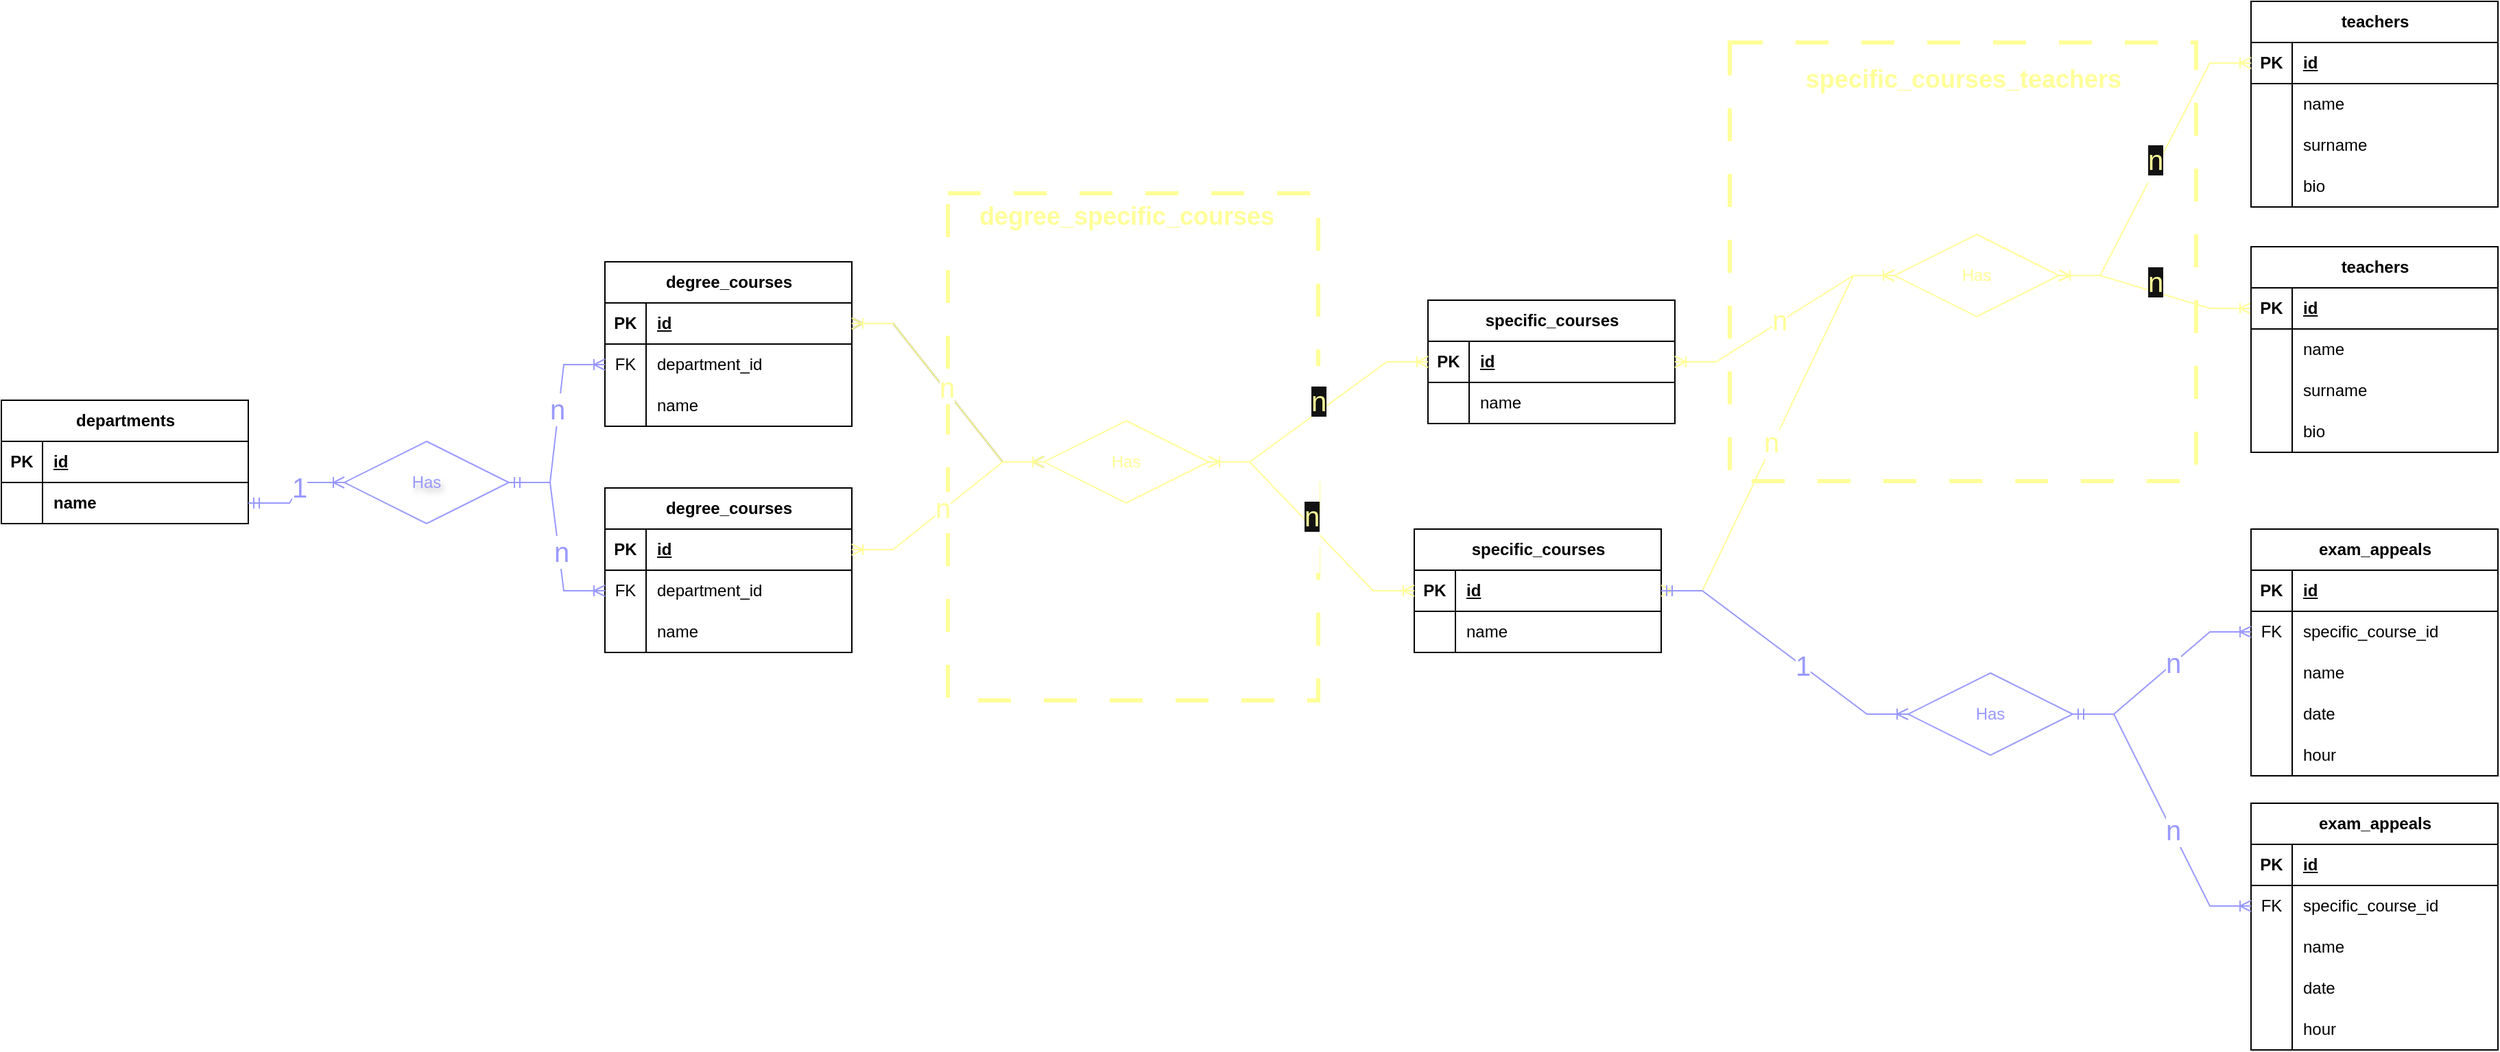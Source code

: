 <mxfile version="27.0.9">
  <diagram name="Pagina-1" id="06k3Z27PeAj8y19fnz2d">
    <mxGraphModel dx="2156" dy="1875" grid="1" gridSize="10" guides="1" tooltips="1" connect="1" arrows="1" fold="1" page="0" pageScale="1" pageWidth="1169" pageHeight="827" math="0" shadow="0">
      <root>
        <mxCell id="0" />
        <mxCell id="1" parent="0" />
        <mxCell id="ir2GBz2Fv59OyJPGBXvR-329" value="" style="rounded=0;whiteSpace=wrap;html=1;fillColor=none;strokeWidth=3;dashed=1;dashPattern=8 8;fontColor=#FFFF99;strokeColor=#FFFF99;" vertex="1" parent="1">
          <mxGeometry x="1270" y="-100" width="340" height="320" as="geometry" />
        </mxCell>
        <mxCell id="ir2GBz2Fv59OyJPGBXvR-309" value="" style="rounded=0;whiteSpace=wrap;html=1;fillColor=none;strokeWidth=3;dashed=1;dashPattern=8 8;fontColor=#FFFF99;strokeColor=#FFFF99;" vertex="1" parent="1">
          <mxGeometry x="700" y="10" width="270" height="370" as="geometry" />
        </mxCell>
        <mxCell id="ir2GBz2Fv59OyJPGBXvR-310" value="&lt;font style=&quot;font-size: 18px;&quot;&gt;specific_courses_teachers&lt;/font&gt;" style="text;strokeColor=none;fillColor=none;html=1;fontSize=24;fontStyle=1;verticalAlign=middle;align=center;fontColor=#FFFF99;" vertex="1" parent="1">
          <mxGeometry x="1322.5" y="-90" width="235" height="30" as="geometry" />
        </mxCell>
        <mxCell id="ir2GBz2Fv59OyJPGBXvR-1" value="departments" style="shape=table;startSize=30;container=1;collapsible=1;childLayout=tableLayout;fixedRows=1;rowLines=0;fontStyle=1;align=center;resizeLast=1;html=1;" vertex="1" parent="1">
          <mxGeometry x="10" y="161" width="180" height="90" as="geometry" />
        </mxCell>
        <mxCell id="ir2GBz2Fv59OyJPGBXvR-378" value="" style="shape=tableRow;horizontal=0;startSize=0;swimlaneHead=0;swimlaneBody=0;fillColor=none;collapsible=0;dropTarget=0;points=[[0,0.5],[1,0.5]];portConstraint=eastwest;top=0;left=0;right=0;bottom=1;" vertex="1" parent="ir2GBz2Fv59OyJPGBXvR-1">
          <mxGeometry y="30" width="180" height="30" as="geometry" />
        </mxCell>
        <mxCell id="ir2GBz2Fv59OyJPGBXvR-379" value="PK" style="shape=partialRectangle;connectable=0;fillColor=none;top=0;left=0;bottom=0;right=0;fontStyle=1;overflow=hidden;whiteSpace=wrap;html=1;" vertex="1" parent="ir2GBz2Fv59OyJPGBXvR-378">
          <mxGeometry width="30" height="30" as="geometry">
            <mxRectangle width="30" height="30" as="alternateBounds" />
          </mxGeometry>
        </mxCell>
        <mxCell id="ir2GBz2Fv59OyJPGBXvR-380" value="id" style="shape=partialRectangle;connectable=0;fillColor=none;top=0;left=0;bottom=0;right=0;align=left;spacingLeft=6;fontStyle=5;overflow=hidden;whiteSpace=wrap;html=1;" vertex="1" parent="ir2GBz2Fv59OyJPGBXvR-378">
          <mxGeometry x="30" width="150" height="30" as="geometry">
            <mxRectangle width="150" height="30" as="alternateBounds" />
          </mxGeometry>
        </mxCell>
        <mxCell id="ir2GBz2Fv59OyJPGBXvR-2" value="" style="shape=tableRow;horizontal=0;startSize=0;swimlaneHead=0;swimlaneBody=0;fillColor=none;collapsible=0;dropTarget=0;points=[[0,0.5],[1,0.5]];portConstraint=eastwest;top=0;left=0;right=0;bottom=1;" vertex="1" parent="ir2GBz2Fv59OyJPGBXvR-1">
          <mxGeometry y="60" width="180" height="30" as="geometry" />
        </mxCell>
        <mxCell id="ir2GBz2Fv59OyJPGBXvR-3" value="" style="shape=partialRectangle;connectable=0;fillColor=none;top=0;left=0;bottom=0;right=0;fontStyle=1;overflow=hidden;whiteSpace=wrap;html=1;" vertex="1" parent="ir2GBz2Fv59OyJPGBXvR-2">
          <mxGeometry width="30" height="30" as="geometry">
            <mxRectangle width="30" height="30" as="alternateBounds" />
          </mxGeometry>
        </mxCell>
        <mxCell id="ir2GBz2Fv59OyJPGBXvR-4" value="name" style="shape=partialRectangle;connectable=0;fillColor=none;top=0;left=0;bottom=0;right=0;align=left;spacingLeft=6;fontStyle=1;overflow=hidden;whiteSpace=wrap;html=1;" vertex="1" parent="ir2GBz2Fv59OyJPGBXvR-2">
          <mxGeometry x="30" width="150" height="30" as="geometry">
            <mxRectangle width="150" height="30" as="alternateBounds" />
          </mxGeometry>
        </mxCell>
        <mxCell id="ir2GBz2Fv59OyJPGBXvR-14" value="degree_courses" style="shape=table;startSize=30;container=1;collapsible=1;childLayout=tableLayout;fixedRows=1;rowLines=0;fontStyle=1;align=center;resizeLast=1;html=1;" vertex="1" parent="1">
          <mxGeometry x="450" y="225" width="180" height="120" as="geometry" />
        </mxCell>
        <mxCell id="ir2GBz2Fv59OyJPGBXvR-15" value="" style="shape=tableRow;horizontal=0;startSize=0;swimlaneHead=0;swimlaneBody=0;fillColor=none;collapsible=0;dropTarget=0;points=[[0,0.5],[1,0.5]];portConstraint=eastwest;top=0;left=0;right=0;bottom=1;" vertex="1" parent="ir2GBz2Fv59OyJPGBXvR-14">
          <mxGeometry y="30" width="180" height="30" as="geometry" />
        </mxCell>
        <mxCell id="ir2GBz2Fv59OyJPGBXvR-16" value="PK" style="shape=partialRectangle;connectable=0;fillColor=none;top=0;left=0;bottom=0;right=0;fontStyle=1;overflow=hidden;whiteSpace=wrap;html=1;" vertex="1" parent="ir2GBz2Fv59OyJPGBXvR-15">
          <mxGeometry width="30" height="30" as="geometry">
            <mxRectangle width="30" height="30" as="alternateBounds" />
          </mxGeometry>
        </mxCell>
        <mxCell id="ir2GBz2Fv59OyJPGBXvR-17" value="id" style="shape=partialRectangle;connectable=0;fillColor=none;top=0;left=0;bottom=0;right=0;align=left;spacingLeft=6;fontStyle=5;overflow=hidden;whiteSpace=wrap;html=1;" vertex="1" parent="ir2GBz2Fv59OyJPGBXvR-15">
          <mxGeometry x="30" width="150" height="30" as="geometry">
            <mxRectangle width="150" height="30" as="alternateBounds" />
          </mxGeometry>
        </mxCell>
        <mxCell id="ir2GBz2Fv59OyJPGBXvR-18" value="" style="shape=tableRow;horizontal=0;startSize=0;swimlaneHead=0;swimlaneBody=0;fillColor=none;collapsible=0;dropTarget=0;points=[[0,0.5],[1,0.5]];portConstraint=eastwest;top=0;left=0;right=0;bottom=0;" vertex="1" parent="ir2GBz2Fv59OyJPGBXvR-14">
          <mxGeometry y="60" width="180" height="30" as="geometry" />
        </mxCell>
        <mxCell id="ir2GBz2Fv59OyJPGBXvR-19" value="FK" style="shape=partialRectangle;connectable=0;fillColor=none;top=0;left=0;bottom=0;right=0;editable=1;overflow=hidden;whiteSpace=wrap;html=1;" vertex="1" parent="ir2GBz2Fv59OyJPGBXvR-18">
          <mxGeometry width="30" height="30" as="geometry">
            <mxRectangle width="30" height="30" as="alternateBounds" />
          </mxGeometry>
        </mxCell>
        <mxCell id="ir2GBz2Fv59OyJPGBXvR-20" value="department_id" style="shape=partialRectangle;connectable=0;fillColor=none;top=0;left=0;bottom=0;right=0;align=left;spacingLeft=6;overflow=hidden;whiteSpace=wrap;html=1;" vertex="1" parent="ir2GBz2Fv59OyJPGBXvR-18">
          <mxGeometry x="30" width="150" height="30" as="geometry">
            <mxRectangle width="150" height="30" as="alternateBounds" />
          </mxGeometry>
        </mxCell>
        <mxCell id="ir2GBz2Fv59OyJPGBXvR-21" value="" style="shape=tableRow;horizontal=0;startSize=0;swimlaneHead=0;swimlaneBody=0;fillColor=none;collapsible=0;dropTarget=0;points=[[0,0.5],[1,0.5]];portConstraint=eastwest;top=0;left=0;right=0;bottom=0;" vertex="1" parent="ir2GBz2Fv59OyJPGBXvR-14">
          <mxGeometry y="90" width="180" height="30" as="geometry" />
        </mxCell>
        <mxCell id="ir2GBz2Fv59OyJPGBXvR-22" value="" style="shape=partialRectangle;connectable=0;fillColor=none;top=0;left=0;bottom=0;right=0;editable=1;overflow=hidden;whiteSpace=wrap;html=1;" vertex="1" parent="ir2GBz2Fv59OyJPGBXvR-21">
          <mxGeometry width="30" height="30" as="geometry">
            <mxRectangle width="30" height="30" as="alternateBounds" />
          </mxGeometry>
        </mxCell>
        <mxCell id="ir2GBz2Fv59OyJPGBXvR-23" value="name" style="shape=partialRectangle;connectable=0;fillColor=none;top=0;left=0;bottom=0;right=0;align=left;spacingLeft=6;overflow=hidden;whiteSpace=wrap;html=1;" vertex="1" parent="ir2GBz2Fv59OyJPGBXvR-21">
          <mxGeometry x="30" width="150" height="30" as="geometry">
            <mxRectangle width="150" height="30" as="alternateBounds" />
          </mxGeometry>
        </mxCell>
        <mxCell id="ir2GBz2Fv59OyJPGBXvR-27" value="Has" style="shape=rhombus;perimeter=rhombusPerimeter;whiteSpace=wrap;html=1;align=center;textShadow=1;strokeColor=#9999FF;fontColor=#9999FF;" vertex="1" parent="1">
          <mxGeometry x="260" y="191" width="120" height="60" as="geometry" />
        </mxCell>
        <mxCell id="ir2GBz2Fv59OyJPGBXvR-32" value="" style="edgeStyle=entityRelationEdgeStyle;fontSize=12;html=1;endArrow=ERoneToMany;startArrow=ERmandOne;rounded=0;exitX=1;exitY=0.5;exitDx=0;exitDy=0;strokeColor=#9999FF;" edge="1" parent="1" source="ir2GBz2Fv59OyJPGBXvR-27" target="ir2GBz2Fv59OyJPGBXvR-18">
          <mxGeometry width="100" height="100" relative="1" as="geometry">
            <mxPoint x="390" y="296" as="sourcePoint" />
            <mxPoint x="490" y="196" as="targetPoint" />
          </mxGeometry>
        </mxCell>
        <mxCell id="ir2GBz2Fv59OyJPGBXvR-33" value="&lt;font style=&quot;font-size: 20px;&quot;&gt;n&lt;/font&gt;" style="edgeLabel;html=1;align=center;verticalAlign=middle;resizable=0;points=[];fontColor=#9999FF;" vertex="1" connectable="0" parent="ir2GBz2Fv59OyJPGBXvR-32">
          <mxGeometry x="0.146" y="1" relative="1" as="geometry">
            <mxPoint as="offset" />
          </mxGeometry>
        </mxCell>
        <mxCell id="ir2GBz2Fv59OyJPGBXvR-34" value="" style="edgeStyle=entityRelationEdgeStyle;fontSize=12;html=1;endArrow=ERoneToMany;startArrow=ERmandOne;rounded=0;exitX=1;exitY=0.5;exitDx=0;exitDy=0;entryX=0;entryY=0.5;entryDx=0;entryDy=0;strokeColor=#9999FF;" edge="1" parent="1" source="ir2GBz2Fv59OyJPGBXvR-2" target="ir2GBz2Fv59OyJPGBXvR-27">
          <mxGeometry width="100" height="100" relative="1" as="geometry">
            <mxPoint x="190" y="286" as="sourcePoint" />
            <mxPoint x="300" y="391" as="targetPoint" />
          </mxGeometry>
        </mxCell>
        <mxCell id="ir2GBz2Fv59OyJPGBXvR-35" value="&lt;font style=&quot;font-size: 20px;&quot;&gt;1&lt;/font&gt;" style="edgeLabel;html=1;align=center;verticalAlign=middle;resizable=0;points=[];fontColor=#9999FF;" vertex="1" connectable="0" parent="ir2GBz2Fv59OyJPGBXvR-34">
          <mxGeometry x="0.146" y="1" relative="1" as="geometry">
            <mxPoint as="offset" />
          </mxGeometry>
        </mxCell>
        <mxCell id="ir2GBz2Fv59OyJPGBXvR-36" value="degree_courses" style="shape=table;startSize=30;container=1;collapsible=1;childLayout=tableLayout;fixedRows=1;rowLines=0;fontStyle=1;align=center;resizeLast=1;html=1;" vertex="1" parent="1">
          <mxGeometry x="450" y="60" width="180" height="120" as="geometry" />
        </mxCell>
        <mxCell id="ir2GBz2Fv59OyJPGBXvR-37" value="" style="shape=tableRow;horizontal=0;startSize=0;swimlaneHead=0;swimlaneBody=0;fillColor=none;collapsible=0;dropTarget=0;points=[[0,0.5],[1,0.5]];portConstraint=eastwest;top=0;left=0;right=0;bottom=1;" vertex="1" parent="ir2GBz2Fv59OyJPGBXvR-36">
          <mxGeometry y="30" width="180" height="30" as="geometry" />
        </mxCell>
        <mxCell id="ir2GBz2Fv59OyJPGBXvR-38" value="PK" style="shape=partialRectangle;connectable=0;fillColor=none;top=0;left=0;bottom=0;right=0;fontStyle=1;overflow=hidden;whiteSpace=wrap;html=1;" vertex="1" parent="ir2GBz2Fv59OyJPGBXvR-37">
          <mxGeometry width="30" height="30" as="geometry">
            <mxRectangle width="30" height="30" as="alternateBounds" />
          </mxGeometry>
        </mxCell>
        <mxCell id="ir2GBz2Fv59OyJPGBXvR-39" value="id" style="shape=partialRectangle;connectable=0;fillColor=none;top=0;left=0;bottom=0;right=0;align=left;spacingLeft=6;fontStyle=5;overflow=hidden;whiteSpace=wrap;html=1;" vertex="1" parent="ir2GBz2Fv59OyJPGBXvR-37">
          <mxGeometry x="30" width="150" height="30" as="geometry">
            <mxRectangle width="150" height="30" as="alternateBounds" />
          </mxGeometry>
        </mxCell>
        <mxCell id="ir2GBz2Fv59OyJPGBXvR-40" value="" style="shape=tableRow;horizontal=0;startSize=0;swimlaneHead=0;swimlaneBody=0;fillColor=none;collapsible=0;dropTarget=0;points=[[0,0.5],[1,0.5]];portConstraint=eastwest;top=0;left=0;right=0;bottom=0;" vertex="1" parent="ir2GBz2Fv59OyJPGBXvR-36">
          <mxGeometry y="60" width="180" height="30" as="geometry" />
        </mxCell>
        <mxCell id="ir2GBz2Fv59OyJPGBXvR-41" value="FK" style="shape=partialRectangle;connectable=0;fillColor=none;top=0;left=0;bottom=0;right=0;editable=1;overflow=hidden;whiteSpace=wrap;html=1;" vertex="1" parent="ir2GBz2Fv59OyJPGBXvR-40">
          <mxGeometry width="30" height="30" as="geometry">
            <mxRectangle width="30" height="30" as="alternateBounds" />
          </mxGeometry>
        </mxCell>
        <mxCell id="ir2GBz2Fv59OyJPGBXvR-42" value="department_id" style="shape=partialRectangle;connectable=0;fillColor=none;top=0;left=0;bottom=0;right=0;align=left;spacingLeft=6;overflow=hidden;whiteSpace=wrap;html=1;" vertex="1" parent="ir2GBz2Fv59OyJPGBXvR-40">
          <mxGeometry x="30" width="150" height="30" as="geometry">
            <mxRectangle width="150" height="30" as="alternateBounds" />
          </mxGeometry>
        </mxCell>
        <mxCell id="ir2GBz2Fv59OyJPGBXvR-43" value="" style="shape=tableRow;horizontal=0;startSize=0;swimlaneHead=0;swimlaneBody=0;fillColor=none;collapsible=0;dropTarget=0;points=[[0,0.5],[1,0.5]];portConstraint=eastwest;top=0;left=0;right=0;bottom=0;" vertex="1" parent="ir2GBz2Fv59OyJPGBXvR-36">
          <mxGeometry y="90" width="180" height="30" as="geometry" />
        </mxCell>
        <mxCell id="ir2GBz2Fv59OyJPGBXvR-44" value="" style="shape=partialRectangle;connectable=0;fillColor=none;top=0;left=0;bottom=0;right=0;editable=1;overflow=hidden;whiteSpace=wrap;html=1;" vertex="1" parent="ir2GBz2Fv59OyJPGBXvR-43">
          <mxGeometry width="30" height="30" as="geometry">
            <mxRectangle width="30" height="30" as="alternateBounds" />
          </mxGeometry>
        </mxCell>
        <mxCell id="ir2GBz2Fv59OyJPGBXvR-45" value="name" style="shape=partialRectangle;connectable=0;fillColor=none;top=0;left=0;bottom=0;right=0;align=left;spacingLeft=6;overflow=hidden;whiteSpace=wrap;html=1;" vertex="1" parent="ir2GBz2Fv59OyJPGBXvR-43">
          <mxGeometry x="30" width="150" height="30" as="geometry">
            <mxRectangle width="150" height="30" as="alternateBounds" />
          </mxGeometry>
        </mxCell>
        <mxCell id="ir2GBz2Fv59OyJPGBXvR-46" value="" style="edgeStyle=entityRelationEdgeStyle;fontSize=12;html=1;endArrow=ERoneToMany;startArrow=ERmandOne;rounded=0;exitX=1;exitY=0.5;exitDx=0;exitDy=0;entryX=0;entryY=0.5;entryDx=0;entryDy=0;strokeColor=#9999FF;" edge="1" parent="1" source="ir2GBz2Fv59OyJPGBXvR-27" target="ir2GBz2Fv59OyJPGBXvR-40">
          <mxGeometry width="100" height="100" relative="1" as="geometry">
            <mxPoint x="430" y="206" as="sourcePoint" />
            <mxPoint x="540" y="311" as="targetPoint" />
          </mxGeometry>
        </mxCell>
        <mxCell id="ir2GBz2Fv59OyJPGBXvR-47" value="&lt;font style=&quot;font-size: 20px;&quot;&gt;n&lt;/font&gt;" style="edgeLabel;html=1;align=center;verticalAlign=middle;resizable=0;points=[];fontColor=#9999FF;" vertex="1" connectable="0" parent="ir2GBz2Fv59OyJPGBXvR-46">
          <mxGeometry x="0.146" y="1" relative="1" as="geometry">
            <mxPoint as="offset" />
          </mxGeometry>
        </mxCell>
        <mxCell id="ir2GBz2Fv59OyJPGBXvR-141" value="specific_courses" style="shape=table;startSize=30;container=1;collapsible=1;childLayout=tableLayout;fixedRows=1;rowLines=0;fontStyle=1;align=center;resizeLast=1;html=1;" vertex="1" parent="1">
          <mxGeometry x="1050" y="88" width="180" height="90" as="geometry" />
        </mxCell>
        <mxCell id="ir2GBz2Fv59OyJPGBXvR-142" value="" style="shape=tableRow;horizontal=0;startSize=0;swimlaneHead=0;swimlaneBody=0;fillColor=none;collapsible=0;dropTarget=0;points=[[0,0.5],[1,0.5]];portConstraint=eastwest;top=0;left=0;right=0;bottom=1;" vertex="1" parent="ir2GBz2Fv59OyJPGBXvR-141">
          <mxGeometry y="30" width="180" height="30" as="geometry" />
        </mxCell>
        <mxCell id="ir2GBz2Fv59OyJPGBXvR-143" value="PK" style="shape=partialRectangle;connectable=0;fillColor=none;top=0;left=0;bottom=0;right=0;fontStyle=1;overflow=hidden;whiteSpace=wrap;html=1;" vertex="1" parent="ir2GBz2Fv59OyJPGBXvR-142">
          <mxGeometry width="30" height="30" as="geometry">
            <mxRectangle width="30" height="30" as="alternateBounds" />
          </mxGeometry>
        </mxCell>
        <mxCell id="ir2GBz2Fv59OyJPGBXvR-144" value="id" style="shape=partialRectangle;connectable=0;fillColor=none;top=0;left=0;bottom=0;right=0;align=left;spacingLeft=6;fontStyle=5;overflow=hidden;whiteSpace=wrap;html=1;" vertex="1" parent="ir2GBz2Fv59OyJPGBXvR-142">
          <mxGeometry x="30" width="150" height="30" as="geometry">
            <mxRectangle width="150" height="30" as="alternateBounds" />
          </mxGeometry>
        </mxCell>
        <mxCell id="ir2GBz2Fv59OyJPGBXvR-145" value="" style="shape=tableRow;horizontal=0;startSize=0;swimlaneHead=0;swimlaneBody=0;fillColor=none;collapsible=0;dropTarget=0;points=[[0,0.5],[1,0.5]];portConstraint=eastwest;top=0;left=0;right=0;bottom=0;" vertex="1" parent="ir2GBz2Fv59OyJPGBXvR-141">
          <mxGeometry y="60" width="180" height="30" as="geometry" />
        </mxCell>
        <mxCell id="ir2GBz2Fv59OyJPGBXvR-146" value="" style="shape=partialRectangle;connectable=0;fillColor=none;top=0;left=0;bottom=0;right=0;editable=1;overflow=hidden;whiteSpace=wrap;html=1;" vertex="1" parent="ir2GBz2Fv59OyJPGBXvR-145">
          <mxGeometry width="30" height="30" as="geometry">
            <mxRectangle width="30" height="30" as="alternateBounds" />
          </mxGeometry>
        </mxCell>
        <mxCell id="ir2GBz2Fv59OyJPGBXvR-147" value="name" style="shape=partialRectangle;connectable=0;fillColor=none;top=0;left=0;bottom=0;right=0;align=left;spacingLeft=6;overflow=hidden;whiteSpace=wrap;html=1;" vertex="1" parent="ir2GBz2Fv59OyJPGBXvR-145">
          <mxGeometry x="30" width="150" height="30" as="geometry">
            <mxRectangle width="150" height="30" as="alternateBounds" />
          </mxGeometry>
        </mxCell>
        <mxCell id="ir2GBz2Fv59OyJPGBXvR-154" value="specific_courses" style="shape=table;startSize=30;container=1;collapsible=1;childLayout=tableLayout;fixedRows=1;rowLines=0;fontStyle=1;align=center;resizeLast=1;html=1;" vertex="1" parent="1">
          <mxGeometry x="1040" y="255" width="180" height="90" as="geometry" />
        </mxCell>
        <mxCell id="ir2GBz2Fv59OyJPGBXvR-155" value="" style="shape=tableRow;horizontal=0;startSize=0;swimlaneHead=0;swimlaneBody=0;fillColor=none;collapsible=0;dropTarget=0;points=[[0,0.5],[1,0.5]];portConstraint=eastwest;top=0;left=0;right=0;bottom=1;" vertex="1" parent="ir2GBz2Fv59OyJPGBXvR-154">
          <mxGeometry y="30" width="180" height="30" as="geometry" />
        </mxCell>
        <mxCell id="ir2GBz2Fv59OyJPGBXvR-156" value="PK" style="shape=partialRectangle;connectable=0;fillColor=none;top=0;left=0;bottom=0;right=0;fontStyle=1;overflow=hidden;whiteSpace=wrap;html=1;" vertex="1" parent="ir2GBz2Fv59OyJPGBXvR-155">
          <mxGeometry width="30" height="30" as="geometry">
            <mxRectangle width="30" height="30" as="alternateBounds" />
          </mxGeometry>
        </mxCell>
        <mxCell id="ir2GBz2Fv59OyJPGBXvR-157" value="id" style="shape=partialRectangle;connectable=0;fillColor=none;top=0;left=0;bottom=0;right=0;align=left;spacingLeft=6;fontStyle=5;overflow=hidden;whiteSpace=wrap;html=1;" vertex="1" parent="ir2GBz2Fv59OyJPGBXvR-155">
          <mxGeometry x="30" width="150" height="30" as="geometry">
            <mxRectangle width="150" height="30" as="alternateBounds" />
          </mxGeometry>
        </mxCell>
        <mxCell id="ir2GBz2Fv59OyJPGBXvR-158" value="" style="shape=tableRow;horizontal=0;startSize=0;swimlaneHead=0;swimlaneBody=0;fillColor=none;collapsible=0;dropTarget=0;points=[[0,0.5],[1,0.5]];portConstraint=eastwest;top=0;left=0;right=0;bottom=0;" vertex="1" parent="ir2GBz2Fv59OyJPGBXvR-154">
          <mxGeometry y="60" width="180" height="30" as="geometry" />
        </mxCell>
        <mxCell id="ir2GBz2Fv59OyJPGBXvR-159" value="" style="shape=partialRectangle;connectable=0;fillColor=none;top=0;left=0;bottom=0;right=0;editable=1;overflow=hidden;whiteSpace=wrap;html=1;" vertex="1" parent="ir2GBz2Fv59OyJPGBXvR-158">
          <mxGeometry width="30" height="30" as="geometry">
            <mxRectangle width="30" height="30" as="alternateBounds" />
          </mxGeometry>
        </mxCell>
        <mxCell id="ir2GBz2Fv59OyJPGBXvR-160" value="name" style="shape=partialRectangle;connectable=0;fillColor=none;top=0;left=0;bottom=0;right=0;align=left;spacingLeft=6;overflow=hidden;whiteSpace=wrap;html=1;" vertex="1" parent="ir2GBz2Fv59OyJPGBXvR-158">
          <mxGeometry x="30" width="150" height="30" as="geometry">
            <mxRectangle width="150" height="30" as="alternateBounds" />
          </mxGeometry>
        </mxCell>
        <mxCell id="ir2GBz2Fv59OyJPGBXvR-161" value="Has" style="shape=rhombus;perimeter=rhombusPerimeter;whiteSpace=wrap;html=1;align=center;strokeColor=#FFFF99;fontColor=#FFFF99;" vertex="1" parent="1">
          <mxGeometry x="770" y="176" width="120" height="60" as="geometry" />
        </mxCell>
        <mxCell id="ir2GBz2Fv59OyJPGBXvR-162" value="" style="edgeStyle=entityRelationEdgeStyle;fontSize=12;html=1;endArrow=ERoneToMany;startArrow=ERoneToMany;rounded=0;exitX=1;exitY=0.5;exitDx=0;exitDy=0;entryX=0;entryY=0.5;entryDx=0;entryDy=0;" edge="1" parent="1" source="ir2GBz2Fv59OyJPGBXvR-37" target="ir2GBz2Fv59OyJPGBXvR-161">
          <mxGeometry width="100" height="100" relative="1" as="geometry">
            <mxPoint x="950" y="380" as="sourcePoint" />
            <mxPoint x="1050" y="280" as="targetPoint" />
          </mxGeometry>
        </mxCell>
        <mxCell id="ir2GBz2Fv59OyJPGBXvR-165" value="&lt;font style=&quot;font-size: 20px;&quot;&gt;n&lt;/font&gt;" style="edgeLabel;html=1;align=center;verticalAlign=middle;resizable=0;points=[];" vertex="1" connectable="0" parent="ir2GBz2Fv59OyJPGBXvR-162">
          <mxGeometry x="-0.044" y="2" relative="1" as="geometry">
            <mxPoint as="offset" />
          </mxGeometry>
        </mxCell>
        <mxCell id="ir2GBz2Fv59OyJPGBXvR-163" value="&#xa;&lt;span style=&quot;font-family: Helvetica; font-size: 20px; font-style: normal; font-variant-ligatures: normal; font-variant-caps: normal; font-weight: 400; letter-spacing: normal; orphans: 2; text-align: center; text-indent: 0px; text-transform: none; widows: 2; word-spacing: 0px; -webkit-text-stroke-width: 0px; white-space: nowrap; background-color: rgb(18, 18, 18); text-decoration-thickness: initial; text-decoration-style: initial; text-decoration-color: initial; float: none; display: inline !important;&quot;&gt;n&lt;/span&gt;&#xa;&#xa;" style="edgeStyle=entityRelationEdgeStyle;fontSize=12;html=1;endArrow=ERoneToMany;startArrow=ERoneToMany;rounded=0;exitX=1;exitY=0.5;exitDx=0;exitDy=0;entryX=0;entryY=0.5;entryDx=0;entryDy=0;strokeColor=#FFFF99;fontColor=#FFFF99;" edge="1" parent="1" source="ir2GBz2Fv59OyJPGBXvR-161" target="ir2GBz2Fv59OyJPGBXvR-142">
          <mxGeometry width="100" height="100" relative="1" as="geometry">
            <mxPoint x="1010" y="86" as="sourcePoint" />
            <mxPoint x="1170" y="41" as="targetPoint" />
          </mxGeometry>
        </mxCell>
        <mxCell id="ir2GBz2Fv59OyJPGBXvR-164" value="&#xa;&lt;span style=&quot;font-family: Helvetica; font-size: 20px; font-style: normal; font-variant-ligatures: normal; font-variant-caps: normal; font-weight: 400; letter-spacing: normal; orphans: 2; text-align: center; text-indent: 0px; text-transform: none; widows: 2; word-spacing: 0px; -webkit-text-stroke-width: 0px; white-space: nowrap; background-color: rgb(18, 18, 18); text-decoration-thickness: initial; text-decoration-style: initial; text-decoration-color: initial; float: none; display: inline !important;&quot;&gt;n&lt;/span&gt;&#xa;&#xa;" style="edgeStyle=entityRelationEdgeStyle;fontSize=12;html=1;endArrow=ERoneToMany;startArrow=ERoneToMany;rounded=0;exitX=1;exitY=0.5;exitDx=0;exitDy=0;entryX=0;entryY=0.5;entryDx=0;entryDy=0;strokeColor=#FFFF99;fontColor=#FFFF99;" edge="1" parent="1" source="ir2GBz2Fv59OyJPGBXvR-161" target="ir2GBz2Fv59OyJPGBXvR-155">
          <mxGeometry width="100" height="100" relative="1" as="geometry">
            <mxPoint x="990" y="141" as="sourcePoint" />
            <mxPoint x="1150" y="110" as="targetPoint" />
          </mxGeometry>
        </mxCell>
        <mxCell id="ir2GBz2Fv59OyJPGBXvR-312" value="" style="edgeStyle=entityRelationEdgeStyle;fontSize=12;html=1;endArrow=ERoneToMany;startArrow=ERoneToMany;rounded=0;exitX=1;exitY=0.5;exitDx=0;exitDy=0;entryX=0;entryY=0.5;entryDx=0;entryDy=0;strokeColor=#FFFF99;" edge="1" parent="1" source="ir2GBz2Fv59OyJPGBXvR-37" target="ir2GBz2Fv59OyJPGBXvR-161">
          <mxGeometry width="100" height="100" relative="1" as="geometry">
            <mxPoint x="720" y="131" as="sourcePoint" />
            <mxPoint x="860" y="236" as="targetPoint" />
            <Array as="points">
              <mxPoint x="740" y="240" />
            </Array>
          </mxGeometry>
        </mxCell>
        <mxCell id="ir2GBz2Fv59OyJPGBXvR-313" value="&lt;font style=&quot;font-size: 20px;&quot;&gt;n&lt;/font&gt;" style="edgeLabel;html=1;align=center;verticalAlign=middle;resizable=0;points=[];fontColor=#FFFF99;" vertex="1" connectable="0" parent="ir2GBz2Fv59OyJPGBXvR-312">
          <mxGeometry x="-0.044" y="2" relative="1" as="geometry">
            <mxPoint as="offset" />
          </mxGeometry>
        </mxCell>
        <mxCell id="ir2GBz2Fv59OyJPGBXvR-314" value="" style="edgeStyle=entityRelationEdgeStyle;fontSize=12;html=1;endArrow=ERoneToMany;startArrow=ERoneToMany;rounded=0;exitX=1;exitY=0.5;exitDx=0;exitDy=0;entryX=0;entryY=0.5;entryDx=0;entryDy=0;strokeColor=#FFFF99;" edge="1" parent="1" source="ir2GBz2Fv59OyJPGBXvR-15" target="ir2GBz2Fv59OyJPGBXvR-161">
          <mxGeometry width="100" height="100" relative="1" as="geometry">
            <mxPoint x="750" y="296" as="sourcePoint" />
            <mxPoint x="860" y="236" as="targetPoint" />
            <Array as="points">
              <mxPoint x="750" y="399" />
              <mxPoint x="800" y="379" />
            </Array>
          </mxGeometry>
        </mxCell>
        <mxCell id="ir2GBz2Fv59OyJPGBXvR-315" value="&lt;font style=&quot;font-size: 20px;&quot;&gt;n&lt;/font&gt;" style="edgeLabel;html=1;align=center;verticalAlign=middle;resizable=0;points=[];fontColor=#FFFF99;" vertex="1" connectable="0" parent="ir2GBz2Fv59OyJPGBXvR-314">
          <mxGeometry x="-0.044" y="2" relative="1" as="geometry">
            <mxPoint as="offset" />
          </mxGeometry>
        </mxCell>
        <mxCell id="ir2GBz2Fv59OyJPGBXvR-316" value="teachers" style="shape=table;startSize=30;container=1;collapsible=1;childLayout=tableLayout;fixedRows=1;rowLines=0;fontStyle=1;align=center;resizeLast=1;html=1;" vertex="1" parent="1">
          <mxGeometry x="1650" y="-130" width="180" height="150" as="geometry" />
        </mxCell>
        <mxCell id="ir2GBz2Fv59OyJPGBXvR-317" value="" style="shape=tableRow;horizontal=0;startSize=0;swimlaneHead=0;swimlaneBody=0;fillColor=none;collapsible=0;dropTarget=0;points=[[0,0.5],[1,0.5]];portConstraint=eastwest;top=0;left=0;right=0;bottom=1;" vertex="1" parent="ir2GBz2Fv59OyJPGBXvR-316">
          <mxGeometry y="30" width="180" height="30" as="geometry" />
        </mxCell>
        <mxCell id="ir2GBz2Fv59OyJPGBXvR-318" value="PK" style="shape=partialRectangle;connectable=0;fillColor=none;top=0;left=0;bottom=0;right=0;fontStyle=1;overflow=hidden;whiteSpace=wrap;html=1;" vertex="1" parent="ir2GBz2Fv59OyJPGBXvR-317">
          <mxGeometry width="30" height="30" as="geometry">
            <mxRectangle width="30" height="30" as="alternateBounds" />
          </mxGeometry>
        </mxCell>
        <mxCell id="ir2GBz2Fv59OyJPGBXvR-319" value="id" style="shape=partialRectangle;connectable=0;fillColor=none;top=0;left=0;bottom=0;right=0;align=left;spacingLeft=6;fontStyle=5;overflow=hidden;whiteSpace=wrap;html=1;" vertex="1" parent="ir2GBz2Fv59OyJPGBXvR-317">
          <mxGeometry x="30" width="150" height="30" as="geometry">
            <mxRectangle width="150" height="30" as="alternateBounds" />
          </mxGeometry>
        </mxCell>
        <mxCell id="ir2GBz2Fv59OyJPGBXvR-320" value="" style="shape=tableRow;horizontal=0;startSize=0;swimlaneHead=0;swimlaneBody=0;fillColor=none;collapsible=0;dropTarget=0;points=[[0,0.5],[1,0.5]];portConstraint=eastwest;top=0;left=0;right=0;bottom=0;" vertex="1" parent="ir2GBz2Fv59OyJPGBXvR-316">
          <mxGeometry y="60" width="180" height="30" as="geometry" />
        </mxCell>
        <mxCell id="ir2GBz2Fv59OyJPGBXvR-321" value="" style="shape=partialRectangle;connectable=0;fillColor=none;top=0;left=0;bottom=0;right=0;editable=1;overflow=hidden;whiteSpace=wrap;html=1;" vertex="1" parent="ir2GBz2Fv59OyJPGBXvR-320">
          <mxGeometry width="30" height="30" as="geometry">
            <mxRectangle width="30" height="30" as="alternateBounds" />
          </mxGeometry>
        </mxCell>
        <mxCell id="ir2GBz2Fv59OyJPGBXvR-322" value="name" style="shape=partialRectangle;connectable=0;fillColor=none;top=0;left=0;bottom=0;right=0;align=left;spacingLeft=6;overflow=hidden;whiteSpace=wrap;html=1;" vertex="1" parent="ir2GBz2Fv59OyJPGBXvR-320">
          <mxGeometry x="30" width="150" height="30" as="geometry">
            <mxRectangle width="150" height="30" as="alternateBounds" />
          </mxGeometry>
        </mxCell>
        <mxCell id="ir2GBz2Fv59OyJPGBXvR-323" value="" style="shape=tableRow;horizontal=0;startSize=0;swimlaneHead=0;swimlaneBody=0;fillColor=none;collapsible=0;dropTarget=0;points=[[0,0.5],[1,0.5]];portConstraint=eastwest;top=0;left=0;right=0;bottom=0;" vertex="1" parent="ir2GBz2Fv59OyJPGBXvR-316">
          <mxGeometry y="90" width="180" height="30" as="geometry" />
        </mxCell>
        <mxCell id="ir2GBz2Fv59OyJPGBXvR-324" value="" style="shape=partialRectangle;connectable=0;fillColor=none;top=0;left=0;bottom=0;right=0;editable=1;overflow=hidden;whiteSpace=wrap;html=1;" vertex="1" parent="ir2GBz2Fv59OyJPGBXvR-323">
          <mxGeometry width="30" height="30" as="geometry">
            <mxRectangle width="30" height="30" as="alternateBounds" />
          </mxGeometry>
        </mxCell>
        <mxCell id="ir2GBz2Fv59OyJPGBXvR-325" value="surname" style="shape=partialRectangle;connectable=0;fillColor=none;top=0;left=0;bottom=0;right=0;align=left;spacingLeft=6;overflow=hidden;whiteSpace=wrap;html=1;" vertex="1" parent="ir2GBz2Fv59OyJPGBXvR-323">
          <mxGeometry x="30" width="150" height="30" as="geometry">
            <mxRectangle width="150" height="30" as="alternateBounds" />
          </mxGeometry>
        </mxCell>
        <mxCell id="ir2GBz2Fv59OyJPGBXvR-326" value="" style="shape=tableRow;horizontal=0;startSize=0;swimlaneHead=0;swimlaneBody=0;fillColor=none;collapsible=0;dropTarget=0;points=[[0,0.5],[1,0.5]];portConstraint=eastwest;top=0;left=0;right=0;bottom=0;" vertex="1" parent="ir2GBz2Fv59OyJPGBXvR-316">
          <mxGeometry y="120" width="180" height="30" as="geometry" />
        </mxCell>
        <mxCell id="ir2GBz2Fv59OyJPGBXvR-327" value="" style="shape=partialRectangle;connectable=0;fillColor=none;top=0;left=0;bottom=0;right=0;editable=1;overflow=hidden;whiteSpace=wrap;html=1;" vertex="1" parent="ir2GBz2Fv59OyJPGBXvR-326">
          <mxGeometry width="30" height="30" as="geometry">
            <mxRectangle width="30" height="30" as="alternateBounds" />
          </mxGeometry>
        </mxCell>
        <mxCell id="ir2GBz2Fv59OyJPGBXvR-328" value="bio" style="shape=partialRectangle;connectable=0;fillColor=none;top=0;left=0;bottom=0;right=0;align=left;spacingLeft=6;overflow=hidden;whiteSpace=wrap;html=1;" vertex="1" parent="ir2GBz2Fv59OyJPGBXvR-326">
          <mxGeometry x="30" width="150" height="30" as="geometry">
            <mxRectangle width="150" height="30" as="alternateBounds" />
          </mxGeometry>
        </mxCell>
        <mxCell id="ir2GBz2Fv59OyJPGBXvR-330" value="&lt;font style=&quot;font-size: 18px;&quot;&gt;degree_specific_courses&lt;/font&gt;" style="text;strokeColor=none;fillColor=none;html=1;fontSize=24;fontStyle=1;verticalAlign=middle;align=center;fontColor=#FFFF99;" vertex="1" parent="1">
          <mxGeometry x="715" y="10" width="230" height="30" as="geometry" />
        </mxCell>
        <mxCell id="ir2GBz2Fv59OyJPGBXvR-331" value="" style="edgeStyle=entityRelationEdgeStyle;fontSize=12;html=1;endArrow=ERoneToMany;startArrow=ERoneToMany;rounded=0;exitX=1;exitY=0.5;exitDx=0;exitDy=0;entryX=0;entryY=0.5;entryDx=0;entryDy=0;strokeColor=#FFFF99;" edge="1" target="ir2GBz2Fv59OyJPGBXvR-337" parent="1" source="ir2GBz2Fv59OyJPGBXvR-142">
          <mxGeometry width="100" height="100" relative="1" as="geometry">
            <mxPoint x="1500" y="125" as="sourcePoint" />
            <mxPoint x="1640" y="230" as="targetPoint" />
            <Array as="points">
              <mxPoint x="1520" y="234" />
            </Array>
          </mxGeometry>
        </mxCell>
        <mxCell id="ir2GBz2Fv59OyJPGBXvR-332" value="&lt;font style=&quot;font-size: 20px;&quot;&gt;n&lt;/font&gt;" style="edgeLabel;html=1;align=center;verticalAlign=middle;resizable=0;points=[];fontColor=#FFFF99;" vertex="1" connectable="0" parent="ir2GBz2Fv59OyJPGBXvR-331">
          <mxGeometry x="-0.044" y="2" relative="1" as="geometry">
            <mxPoint as="offset" />
          </mxGeometry>
        </mxCell>
        <mxCell id="ir2GBz2Fv59OyJPGBXvR-333" value="" style="edgeStyle=entityRelationEdgeStyle;fontSize=12;html=1;endArrow=ERoneToMany;startArrow=ERoneToMany;rounded=0;exitX=1;exitY=0.5;exitDx=0;exitDy=0;entryX=0;entryY=0.5;entryDx=0;entryDy=0;strokeColor=#FFFF99;" edge="1" parent="1" source="ir2GBz2Fv59OyJPGBXvR-155" target="ir2GBz2Fv59OyJPGBXvR-337">
          <mxGeometry width="100" height="100" relative="1" as="geometry">
            <mxPoint x="1230" y="309" as="sourcePoint" />
            <mxPoint x="1640" y="230" as="targetPoint" />
            <Array as="points">
              <mxPoint x="1530" y="393" />
              <mxPoint x="1580" y="373" />
            </Array>
          </mxGeometry>
        </mxCell>
        <mxCell id="ir2GBz2Fv59OyJPGBXvR-334" value="&lt;font style=&quot;font-size: 20px;&quot;&gt;n&lt;/font&gt;" style="edgeLabel;html=1;align=center;verticalAlign=middle;resizable=0;points=[];fontColor=#FFFF99;" vertex="1" connectable="0" parent="ir2GBz2Fv59OyJPGBXvR-333">
          <mxGeometry x="-0.044" y="2" relative="1" as="geometry">
            <mxPoint as="offset" />
          </mxGeometry>
        </mxCell>
        <mxCell id="ir2GBz2Fv59OyJPGBXvR-335" value="&#xa;&lt;span style=&quot;font-family: Helvetica; font-size: 20px; font-style: normal; font-variant-ligatures: normal; font-variant-caps: normal; font-weight: 400; letter-spacing: normal; orphans: 2; text-align: center; text-indent: 0px; text-transform: none; widows: 2; word-spacing: 0px; -webkit-text-stroke-width: 0px; white-space: nowrap; background-color: rgb(18, 18, 18); text-decoration-thickness: initial; text-decoration-style: initial; text-decoration-color: initial; float: none; display: inline !important;&quot;&gt;n&lt;/span&gt;&#xa;&#xa;" style="edgeStyle=entityRelationEdgeStyle;fontSize=12;html=1;endArrow=ERoneToMany;startArrow=ERoneToMany;rounded=0;exitX=1;exitY=0.5;exitDx=0;exitDy=0;entryX=0;entryY=0.5;entryDx=0;entryDy=0;strokeColor=#FFFF99;fontColor=#FFFF99;" edge="1" source="ir2GBz2Fv59OyJPGBXvR-337" parent="1" target="ir2GBz2Fv59OyJPGBXvR-317">
          <mxGeometry width="100" height="100" relative="1" as="geometry">
            <mxPoint x="1790" y="80" as="sourcePoint" />
            <mxPoint x="1920" y="129" as="targetPoint" />
          </mxGeometry>
        </mxCell>
        <mxCell id="ir2GBz2Fv59OyJPGBXvR-336" value="&#xa;&lt;span style=&quot;font-family: Helvetica; font-size: 20px; font-style: normal; font-variant-ligatures: normal; font-variant-caps: normal; font-weight: 400; letter-spacing: normal; orphans: 2; text-align: center; text-indent: 0px; text-transform: none; widows: 2; word-spacing: 0px; -webkit-text-stroke-width: 0px; white-space: nowrap; background-color: rgb(18, 18, 18); text-decoration-thickness: initial; text-decoration-style: initial; text-decoration-color: initial; float: none; display: inline !important;&quot;&gt;n&lt;/span&gt;&#xa;&#xa;" style="edgeStyle=entityRelationEdgeStyle;fontSize=12;html=1;endArrow=ERoneToMany;startArrow=ERoneToMany;rounded=0;exitX=1;exitY=0.5;exitDx=0;exitDy=0;entryX=0;entryY=0.5;entryDx=0;entryDy=0;strokeColor=#FFFF99;fontColor=#FFFF99;" edge="1" source="ir2GBz2Fv59OyJPGBXvR-337" parent="1" target="ir2GBz2Fv59OyJPGBXvR-339">
          <mxGeometry width="100" height="100" relative="1" as="geometry">
            <mxPoint x="1770" y="135" as="sourcePoint" />
            <mxPoint x="1920" y="340" as="targetPoint" />
          </mxGeometry>
        </mxCell>
        <mxCell id="ir2GBz2Fv59OyJPGBXvR-337" value="Has" style="shape=rhombus;perimeter=rhombusPerimeter;whiteSpace=wrap;html=1;align=center;fontColor=#FFFF99;strokeColor=#FFFF99;" vertex="1" parent="1">
          <mxGeometry x="1390" y="40" width="120" height="60" as="geometry" />
        </mxCell>
        <mxCell id="ir2GBz2Fv59OyJPGBXvR-338" value="teachers" style="shape=table;startSize=30;container=1;collapsible=1;childLayout=tableLayout;fixedRows=1;rowLines=0;fontStyle=1;align=center;resizeLast=1;html=1;" vertex="1" parent="1">
          <mxGeometry x="1650" y="49" width="180" height="150" as="geometry" />
        </mxCell>
        <mxCell id="ir2GBz2Fv59OyJPGBXvR-339" value="" style="shape=tableRow;horizontal=0;startSize=0;swimlaneHead=0;swimlaneBody=0;fillColor=none;collapsible=0;dropTarget=0;points=[[0,0.5],[1,0.5]];portConstraint=eastwest;top=0;left=0;right=0;bottom=1;" vertex="1" parent="ir2GBz2Fv59OyJPGBXvR-338">
          <mxGeometry y="30" width="180" height="30" as="geometry" />
        </mxCell>
        <mxCell id="ir2GBz2Fv59OyJPGBXvR-340" value="PK" style="shape=partialRectangle;connectable=0;fillColor=none;top=0;left=0;bottom=0;right=0;fontStyle=1;overflow=hidden;whiteSpace=wrap;html=1;" vertex="1" parent="ir2GBz2Fv59OyJPGBXvR-339">
          <mxGeometry width="30" height="30" as="geometry">
            <mxRectangle width="30" height="30" as="alternateBounds" />
          </mxGeometry>
        </mxCell>
        <mxCell id="ir2GBz2Fv59OyJPGBXvR-341" value="id" style="shape=partialRectangle;connectable=0;fillColor=none;top=0;left=0;bottom=0;right=0;align=left;spacingLeft=6;fontStyle=5;overflow=hidden;whiteSpace=wrap;html=1;" vertex="1" parent="ir2GBz2Fv59OyJPGBXvR-339">
          <mxGeometry x="30" width="150" height="30" as="geometry">
            <mxRectangle width="150" height="30" as="alternateBounds" />
          </mxGeometry>
        </mxCell>
        <mxCell id="ir2GBz2Fv59OyJPGBXvR-342" value="" style="shape=tableRow;horizontal=0;startSize=0;swimlaneHead=0;swimlaneBody=0;fillColor=none;collapsible=0;dropTarget=0;points=[[0,0.5],[1,0.5]];portConstraint=eastwest;top=0;left=0;right=0;bottom=0;" vertex="1" parent="ir2GBz2Fv59OyJPGBXvR-338">
          <mxGeometry y="60" width="180" height="30" as="geometry" />
        </mxCell>
        <mxCell id="ir2GBz2Fv59OyJPGBXvR-343" value="" style="shape=partialRectangle;connectable=0;fillColor=none;top=0;left=0;bottom=0;right=0;editable=1;overflow=hidden;whiteSpace=wrap;html=1;" vertex="1" parent="ir2GBz2Fv59OyJPGBXvR-342">
          <mxGeometry width="30" height="30" as="geometry">
            <mxRectangle width="30" height="30" as="alternateBounds" />
          </mxGeometry>
        </mxCell>
        <mxCell id="ir2GBz2Fv59OyJPGBXvR-344" value="name" style="shape=partialRectangle;connectable=0;fillColor=none;top=0;left=0;bottom=0;right=0;align=left;spacingLeft=6;overflow=hidden;whiteSpace=wrap;html=1;" vertex="1" parent="ir2GBz2Fv59OyJPGBXvR-342">
          <mxGeometry x="30" width="150" height="30" as="geometry">
            <mxRectangle width="150" height="30" as="alternateBounds" />
          </mxGeometry>
        </mxCell>
        <mxCell id="ir2GBz2Fv59OyJPGBXvR-345" value="" style="shape=tableRow;horizontal=0;startSize=0;swimlaneHead=0;swimlaneBody=0;fillColor=none;collapsible=0;dropTarget=0;points=[[0,0.5],[1,0.5]];portConstraint=eastwest;top=0;left=0;right=0;bottom=0;" vertex="1" parent="ir2GBz2Fv59OyJPGBXvR-338">
          <mxGeometry y="90" width="180" height="30" as="geometry" />
        </mxCell>
        <mxCell id="ir2GBz2Fv59OyJPGBXvR-346" value="" style="shape=partialRectangle;connectable=0;fillColor=none;top=0;left=0;bottom=0;right=0;editable=1;overflow=hidden;whiteSpace=wrap;html=1;" vertex="1" parent="ir2GBz2Fv59OyJPGBXvR-345">
          <mxGeometry width="30" height="30" as="geometry">
            <mxRectangle width="30" height="30" as="alternateBounds" />
          </mxGeometry>
        </mxCell>
        <mxCell id="ir2GBz2Fv59OyJPGBXvR-347" value="surname" style="shape=partialRectangle;connectable=0;fillColor=none;top=0;left=0;bottom=0;right=0;align=left;spacingLeft=6;overflow=hidden;whiteSpace=wrap;html=1;" vertex="1" parent="ir2GBz2Fv59OyJPGBXvR-345">
          <mxGeometry x="30" width="150" height="30" as="geometry">
            <mxRectangle width="150" height="30" as="alternateBounds" />
          </mxGeometry>
        </mxCell>
        <mxCell id="ir2GBz2Fv59OyJPGBXvR-348" value="" style="shape=tableRow;horizontal=0;startSize=0;swimlaneHead=0;swimlaneBody=0;fillColor=none;collapsible=0;dropTarget=0;points=[[0,0.5],[1,0.5]];portConstraint=eastwest;top=0;left=0;right=0;bottom=0;" vertex="1" parent="ir2GBz2Fv59OyJPGBXvR-338">
          <mxGeometry y="120" width="180" height="30" as="geometry" />
        </mxCell>
        <mxCell id="ir2GBz2Fv59OyJPGBXvR-349" value="" style="shape=partialRectangle;connectable=0;fillColor=none;top=0;left=0;bottom=0;right=0;editable=1;overflow=hidden;whiteSpace=wrap;html=1;" vertex="1" parent="ir2GBz2Fv59OyJPGBXvR-348">
          <mxGeometry width="30" height="30" as="geometry">
            <mxRectangle width="30" height="30" as="alternateBounds" />
          </mxGeometry>
        </mxCell>
        <mxCell id="ir2GBz2Fv59OyJPGBXvR-350" value="bio" style="shape=partialRectangle;connectable=0;fillColor=none;top=0;left=0;bottom=0;right=0;align=left;spacingLeft=6;overflow=hidden;whiteSpace=wrap;html=1;" vertex="1" parent="ir2GBz2Fv59OyJPGBXvR-348">
          <mxGeometry x="30" width="150" height="30" as="geometry">
            <mxRectangle width="150" height="30" as="alternateBounds" />
          </mxGeometry>
        </mxCell>
        <mxCell id="ir2GBz2Fv59OyJPGBXvR-352" value="exam_appeals" style="shape=table;startSize=30;container=1;collapsible=1;childLayout=tableLayout;fixedRows=1;rowLines=0;fontStyle=1;align=center;resizeLast=1;html=1;" vertex="1" parent="1">
          <mxGeometry x="1650" y="255" width="180" height="180" as="geometry" />
        </mxCell>
        <mxCell id="ir2GBz2Fv59OyJPGBXvR-353" value="" style="shape=tableRow;horizontal=0;startSize=0;swimlaneHead=0;swimlaneBody=0;fillColor=none;collapsible=0;dropTarget=0;points=[[0,0.5],[1,0.5]];portConstraint=eastwest;top=0;left=0;right=0;bottom=1;" vertex="1" parent="ir2GBz2Fv59OyJPGBXvR-352">
          <mxGeometry y="30" width="180" height="30" as="geometry" />
        </mxCell>
        <mxCell id="ir2GBz2Fv59OyJPGBXvR-354" value="PK" style="shape=partialRectangle;connectable=0;fillColor=none;top=0;left=0;bottom=0;right=0;fontStyle=1;overflow=hidden;whiteSpace=wrap;html=1;" vertex="1" parent="ir2GBz2Fv59OyJPGBXvR-353">
          <mxGeometry width="30" height="30" as="geometry">
            <mxRectangle width="30" height="30" as="alternateBounds" />
          </mxGeometry>
        </mxCell>
        <mxCell id="ir2GBz2Fv59OyJPGBXvR-355" value="id" style="shape=partialRectangle;connectable=0;fillColor=none;top=0;left=0;bottom=0;right=0;align=left;spacingLeft=6;fontStyle=5;overflow=hidden;whiteSpace=wrap;html=1;" vertex="1" parent="ir2GBz2Fv59OyJPGBXvR-353">
          <mxGeometry x="30" width="150" height="30" as="geometry">
            <mxRectangle width="150" height="30" as="alternateBounds" />
          </mxGeometry>
        </mxCell>
        <mxCell id="ir2GBz2Fv59OyJPGBXvR-410" value="" style="shape=tableRow;horizontal=0;startSize=0;swimlaneHead=0;swimlaneBody=0;fillColor=none;collapsible=0;dropTarget=0;points=[[0,0.5],[1,0.5]];portConstraint=eastwest;top=0;left=0;right=0;bottom=0;" vertex="1" parent="ir2GBz2Fv59OyJPGBXvR-352">
          <mxGeometry y="60" width="180" height="30" as="geometry" />
        </mxCell>
        <mxCell id="ir2GBz2Fv59OyJPGBXvR-411" value="FK" style="shape=partialRectangle;connectable=0;fillColor=none;top=0;left=0;bottom=0;right=0;editable=1;overflow=hidden;whiteSpace=wrap;html=1;" vertex="1" parent="ir2GBz2Fv59OyJPGBXvR-410">
          <mxGeometry width="30" height="30" as="geometry">
            <mxRectangle width="30" height="30" as="alternateBounds" />
          </mxGeometry>
        </mxCell>
        <mxCell id="ir2GBz2Fv59OyJPGBXvR-412" value="specific_course_id" style="shape=partialRectangle;connectable=0;fillColor=none;top=0;left=0;bottom=0;right=0;align=left;spacingLeft=6;overflow=hidden;whiteSpace=wrap;html=1;" vertex="1" parent="ir2GBz2Fv59OyJPGBXvR-410">
          <mxGeometry x="30" width="150" height="30" as="geometry">
            <mxRectangle width="150" height="30" as="alternateBounds" />
          </mxGeometry>
        </mxCell>
        <mxCell id="ir2GBz2Fv59OyJPGBXvR-362" value="" style="shape=tableRow;horizontal=0;startSize=0;swimlaneHead=0;swimlaneBody=0;fillColor=none;collapsible=0;dropTarget=0;points=[[0,0.5],[1,0.5]];portConstraint=eastwest;top=0;left=0;right=0;bottom=0;" vertex="1" parent="ir2GBz2Fv59OyJPGBXvR-352">
          <mxGeometry y="90" width="180" height="30" as="geometry" />
        </mxCell>
        <mxCell id="ir2GBz2Fv59OyJPGBXvR-363" value="" style="shape=partialRectangle;connectable=0;fillColor=none;top=0;left=0;bottom=0;right=0;editable=1;overflow=hidden;whiteSpace=wrap;html=1;" vertex="1" parent="ir2GBz2Fv59OyJPGBXvR-362">
          <mxGeometry width="30" height="30" as="geometry">
            <mxRectangle width="30" height="30" as="alternateBounds" />
          </mxGeometry>
        </mxCell>
        <mxCell id="ir2GBz2Fv59OyJPGBXvR-364" value="name" style="shape=partialRectangle;connectable=0;fillColor=none;top=0;left=0;bottom=0;right=0;align=left;spacingLeft=6;overflow=hidden;whiteSpace=wrap;html=1;" vertex="1" parent="ir2GBz2Fv59OyJPGBXvR-362">
          <mxGeometry x="30" width="150" height="30" as="geometry">
            <mxRectangle width="150" height="30" as="alternateBounds" />
          </mxGeometry>
        </mxCell>
        <mxCell id="ir2GBz2Fv59OyJPGBXvR-356" value="" style="shape=tableRow;horizontal=0;startSize=0;swimlaneHead=0;swimlaneBody=0;fillColor=none;collapsible=0;dropTarget=0;points=[[0,0.5],[1,0.5]];portConstraint=eastwest;top=0;left=0;right=0;bottom=0;" vertex="1" parent="ir2GBz2Fv59OyJPGBXvR-352">
          <mxGeometry y="120" width="180" height="30" as="geometry" />
        </mxCell>
        <mxCell id="ir2GBz2Fv59OyJPGBXvR-357" value="" style="shape=partialRectangle;connectable=0;fillColor=none;top=0;left=0;bottom=0;right=0;editable=1;overflow=hidden;whiteSpace=wrap;html=1;" vertex="1" parent="ir2GBz2Fv59OyJPGBXvR-356">
          <mxGeometry width="30" height="30" as="geometry">
            <mxRectangle width="30" height="30" as="alternateBounds" />
          </mxGeometry>
        </mxCell>
        <mxCell id="ir2GBz2Fv59OyJPGBXvR-358" value="date" style="shape=partialRectangle;connectable=0;fillColor=none;top=0;left=0;bottom=0;right=0;align=left;spacingLeft=6;overflow=hidden;whiteSpace=wrap;html=1;" vertex="1" parent="ir2GBz2Fv59OyJPGBXvR-356">
          <mxGeometry x="30" width="150" height="30" as="geometry">
            <mxRectangle width="150" height="30" as="alternateBounds" />
          </mxGeometry>
        </mxCell>
        <mxCell id="ir2GBz2Fv59OyJPGBXvR-359" value="" style="shape=tableRow;horizontal=0;startSize=0;swimlaneHead=0;swimlaneBody=0;fillColor=none;collapsible=0;dropTarget=0;points=[[0,0.5],[1,0.5]];portConstraint=eastwest;top=0;left=0;right=0;bottom=0;" vertex="1" parent="ir2GBz2Fv59OyJPGBXvR-352">
          <mxGeometry y="150" width="180" height="30" as="geometry" />
        </mxCell>
        <mxCell id="ir2GBz2Fv59OyJPGBXvR-360" value="" style="shape=partialRectangle;connectable=0;fillColor=none;top=0;left=0;bottom=0;right=0;editable=1;overflow=hidden;whiteSpace=wrap;html=1;" vertex="1" parent="ir2GBz2Fv59OyJPGBXvR-359">
          <mxGeometry width="30" height="30" as="geometry">
            <mxRectangle width="30" height="30" as="alternateBounds" />
          </mxGeometry>
        </mxCell>
        <mxCell id="ir2GBz2Fv59OyJPGBXvR-361" value="hour" style="shape=partialRectangle;connectable=0;fillColor=none;top=0;left=0;bottom=0;right=0;align=left;spacingLeft=6;overflow=hidden;whiteSpace=wrap;html=1;" vertex="1" parent="ir2GBz2Fv59OyJPGBXvR-359">
          <mxGeometry x="30" width="150" height="30" as="geometry">
            <mxRectangle width="150" height="30" as="alternateBounds" />
          </mxGeometry>
        </mxCell>
        <mxCell id="ir2GBz2Fv59OyJPGBXvR-396" value="Has" style="shape=rhombus;perimeter=rhombusPerimeter;whiteSpace=wrap;html=1;align=center;strokeColor=#9999FF;fontColor=#9999FF;" vertex="1" parent="1">
          <mxGeometry x="1400" y="360" width="120" height="60" as="geometry" />
        </mxCell>
        <mxCell id="ir2GBz2Fv59OyJPGBXvR-403" value="" style="edgeStyle=entityRelationEdgeStyle;fontSize=12;html=1;endArrow=ERoneToMany;startArrow=ERmandOne;rounded=0;exitX=1;exitY=0.5;exitDx=0;exitDy=0;entryX=0;entryY=0.5;entryDx=0;entryDy=0;strokeColor=#9999FF;" edge="1" parent="1" source="ir2GBz2Fv59OyJPGBXvR-155" target="ir2GBz2Fv59OyJPGBXvR-396">
          <mxGeometry width="100" height="100" relative="1" as="geometry">
            <mxPoint x="1140" y="522.5" as="sourcePoint" />
            <mxPoint x="1210" y="507.5" as="targetPoint" />
          </mxGeometry>
        </mxCell>
        <mxCell id="ir2GBz2Fv59OyJPGBXvR-404" value="&lt;font style=&quot;font-size: 20px;&quot;&gt;1&lt;/font&gt;" style="edgeLabel;html=1;align=center;verticalAlign=middle;resizable=0;points=[];fontColor=#9999FF;" vertex="1" connectable="0" parent="ir2GBz2Fv59OyJPGBXvR-403">
          <mxGeometry x="0.146" y="1" relative="1" as="geometry">
            <mxPoint as="offset" />
          </mxGeometry>
        </mxCell>
        <mxCell id="ir2GBz2Fv59OyJPGBXvR-407" value="" style="edgeStyle=entityRelationEdgeStyle;fontSize=12;html=1;endArrow=ERoneToMany;startArrow=ERmandOne;rounded=0;exitX=1;exitY=0.5;exitDx=0;exitDy=0;entryX=0;entryY=0.5;entryDx=0;entryDy=0;strokeColor=#9999FF;" edge="1" parent="1" source="ir2GBz2Fv59OyJPGBXvR-396" target="ir2GBz2Fv59OyJPGBXvR-410">
          <mxGeometry width="100" height="100" relative="1" as="geometry">
            <mxPoint x="1500" y="595" as="sourcePoint" />
            <mxPoint x="1650" y="540" as="targetPoint" />
          </mxGeometry>
        </mxCell>
        <mxCell id="ir2GBz2Fv59OyJPGBXvR-408" value="&lt;font style=&quot;font-size: 20px;&quot;&gt;n&lt;/font&gt;" style="edgeLabel;html=1;align=center;verticalAlign=middle;resizable=0;points=[];fontColor=#9999FF;" vertex="1" connectable="0" parent="ir2GBz2Fv59OyJPGBXvR-407">
          <mxGeometry x="0.146" y="1" relative="1" as="geometry">
            <mxPoint as="offset" />
          </mxGeometry>
        </mxCell>
        <mxCell id="ir2GBz2Fv59OyJPGBXvR-413" value="exam_appeals" style="shape=table;startSize=30;container=1;collapsible=1;childLayout=tableLayout;fixedRows=1;rowLines=0;fontStyle=1;align=center;resizeLast=1;html=1;" vertex="1" parent="1">
          <mxGeometry x="1650" y="455" width="180" height="180" as="geometry" />
        </mxCell>
        <mxCell id="ir2GBz2Fv59OyJPGBXvR-414" value="" style="shape=tableRow;horizontal=0;startSize=0;swimlaneHead=0;swimlaneBody=0;fillColor=none;collapsible=0;dropTarget=0;points=[[0,0.5],[1,0.5]];portConstraint=eastwest;top=0;left=0;right=0;bottom=1;" vertex="1" parent="ir2GBz2Fv59OyJPGBXvR-413">
          <mxGeometry y="30" width="180" height="30" as="geometry" />
        </mxCell>
        <mxCell id="ir2GBz2Fv59OyJPGBXvR-415" value="PK" style="shape=partialRectangle;connectable=0;fillColor=none;top=0;left=0;bottom=0;right=0;fontStyle=1;overflow=hidden;whiteSpace=wrap;html=1;" vertex="1" parent="ir2GBz2Fv59OyJPGBXvR-414">
          <mxGeometry width="30" height="30" as="geometry">
            <mxRectangle width="30" height="30" as="alternateBounds" />
          </mxGeometry>
        </mxCell>
        <mxCell id="ir2GBz2Fv59OyJPGBXvR-416" value="id" style="shape=partialRectangle;connectable=0;fillColor=none;top=0;left=0;bottom=0;right=0;align=left;spacingLeft=6;fontStyle=5;overflow=hidden;whiteSpace=wrap;html=1;" vertex="1" parent="ir2GBz2Fv59OyJPGBXvR-414">
          <mxGeometry x="30" width="150" height="30" as="geometry">
            <mxRectangle width="150" height="30" as="alternateBounds" />
          </mxGeometry>
        </mxCell>
        <mxCell id="ir2GBz2Fv59OyJPGBXvR-417" value="" style="shape=tableRow;horizontal=0;startSize=0;swimlaneHead=0;swimlaneBody=0;fillColor=none;collapsible=0;dropTarget=0;points=[[0,0.5],[1,0.5]];portConstraint=eastwest;top=0;left=0;right=0;bottom=0;" vertex="1" parent="ir2GBz2Fv59OyJPGBXvR-413">
          <mxGeometry y="60" width="180" height="30" as="geometry" />
        </mxCell>
        <mxCell id="ir2GBz2Fv59OyJPGBXvR-418" value="FK" style="shape=partialRectangle;connectable=0;fillColor=none;top=0;left=0;bottom=0;right=0;editable=1;overflow=hidden;whiteSpace=wrap;html=1;" vertex="1" parent="ir2GBz2Fv59OyJPGBXvR-417">
          <mxGeometry width="30" height="30" as="geometry">
            <mxRectangle width="30" height="30" as="alternateBounds" />
          </mxGeometry>
        </mxCell>
        <mxCell id="ir2GBz2Fv59OyJPGBXvR-419" value="specific_course_id" style="shape=partialRectangle;connectable=0;fillColor=none;top=0;left=0;bottom=0;right=0;align=left;spacingLeft=6;overflow=hidden;whiteSpace=wrap;html=1;" vertex="1" parent="ir2GBz2Fv59OyJPGBXvR-417">
          <mxGeometry x="30" width="150" height="30" as="geometry">
            <mxRectangle width="150" height="30" as="alternateBounds" />
          </mxGeometry>
        </mxCell>
        <mxCell id="ir2GBz2Fv59OyJPGBXvR-420" value="" style="shape=tableRow;horizontal=0;startSize=0;swimlaneHead=0;swimlaneBody=0;fillColor=none;collapsible=0;dropTarget=0;points=[[0,0.5],[1,0.5]];portConstraint=eastwest;top=0;left=0;right=0;bottom=0;" vertex="1" parent="ir2GBz2Fv59OyJPGBXvR-413">
          <mxGeometry y="90" width="180" height="30" as="geometry" />
        </mxCell>
        <mxCell id="ir2GBz2Fv59OyJPGBXvR-421" value="" style="shape=partialRectangle;connectable=0;fillColor=none;top=0;left=0;bottom=0;right=0;editable=1;overflow=hidden;whiteSpace=wrap;html=1;" vertex="1" parent="ir2GBz2Fv59OyJPGBXvR-420">
          <mxGeometry width="30" height="30" as="geometry">
            <mxRectangle width="30" height="30" as="alternateBounds" />
          </mxGeometry>
        </mxCell>
        <mxCell id="ir2GBz2Fv59OyJPGBXvR-422" value="name" style="shape=partialRectangle;connectable=0;fillColor=none;top=0;left=0;bottom=0;right=0;align=left;spacingLeft=6;overflow=hidden;whiteSpace=wrap;html=1;" vertex="1" parent="ir2GBz2Fv59OyJPGBXvR-420">
          <mxGeometry x="30" width="150" height="30" as="geometry">
            <mxRectangle width="150" height="30" as="alternateBounds" />
          </mxGeometry>
        </mxCell>
        <mxCell id="ir2GBz2Fv59OyJPGBXvR-423" value="" style="shape=tableRow;horizontal=0;startSize=0;swimlaneHead=0;swimlaneBody=0;fillColor=none;collapsible=0;dropTarget=0;points=[[0,0.5],[1,0.5]];portConstraint=eastwest;top=0;left=0;right=0;bottom=0;" vertex="1" parent="ir2GBz2Fv59OyJPGBXvR-413">
          <mxGeometry y="120" width="180" height="30" as="geometry" />
        </mxCell>
        <mxCell id="ir2GBz2Fv59OyJPGBXvR-424" value="" style="shape=partialRectangle;connectable=0;fillColor=none;top=0;left=0;bottom=0;right=0;editable=1;overflow=hidden;whiteSpace=wrap;html=1;" vertex="1" parent="ir2GBz2Fv59OyJPGBXvR-423">
          <mxGeometry width="30" height="30" as="geometry">
            <mxRectangle width="30" height="30" as="alternateBounds" />
          </mxGeometry>
        </mxCell>
        <mxCell id="ir2GBz2Fv59OyJPGBXvR-425" value="date" style="shape=partialRectangle;connectable=0;fillColor=none;top=0;left=0;bottom=0;right=0;align=left;spacingLeft=6;overflow=hidden;whiteSpace=wrap;html=1;" vertex="1" parent="ir2GBz2Fv59OyJPGBXvR-423">
          <mxGeometry x="30" width="150" height="30" as="geometry">
            <mxRectangle width="150" height="30" as="alternateBounds" />
          </mxGeometry>
        </mxCell>
        <mxCell id="ir2GBz2Fv59OyJPGBXvR-426" value="" style="shape=tableRow;horizontal=0;startSize=0;swimlaneHead=0;swimlaneBody=0;fillColor=none;collapsible=0;dropTarget=0;points=[[0,0.5],[1,0.5]];portConstraint=eastwest;top=0;left=0;right=0;bottom=0;" vertex="1" parent="ir2GBz2Fv59OyJPGBXvR-413">
          <mxGeometry y="150" width="180" height="30" as="geometry" />
        </mxCell>
        <mxCell id="ir2GBz2Fv59OyJPGBXvR-427" value="" style="shape=partialRectangle;connectable=0;fillColor=none;top=0;left=0;bottom=0;right=0;editable=1;overflow=hidden;whiteSpace=wrap;html=1;" vertex="1" parent="ir2GBz2Fv59OyJPGBXvR-426">
          <mxGeometry width="30" height="30" as="geometry">
            <mxRectangle width="30" height="30" as="alternateBounds" />
          </mxGeometry>
        </mxCell>
        <mxCell id="ir2GBz2Fv59OyJPGBXvR-428" value="hour" style="shape=partialRectangle;connectable=0;fillColor=none;top=0;left=0;bottom=0;right=0;align=left;spacingLeft=6;overflow=hidden;whiteSpace=wrap;html=1;" vertex="1" parent="ir2GBz2Fv59OyJPGBXvR-426">
          <mxGeometry x="30" width="150" height="30" as="geometry">
            <mxRectangle width="150" height="30" as="alternateBounds" />
          </mxGeometry>
        </mxCell>
        <mxCell id="ir2GBz2Fv59OyJPGBXvR-429" value="" style="edgeStyle=entityRelationEdgeStyle;fontSize=12;html=1;endArrow=ERoneToMany;startArrow=ERmandOne;rounded=0;exitX=1;exitY=0.5;exitDx=0;exitDy=0;entryX=0;entryY=0.5;entryDx=0;entryDy=0;strokeColor=#9999FF;" edge="1" target="ir2GBz2Fv59OyJPGBXvR-417" parent="1" source="ir2GBz2Fv59OyJPGBXvR-396">
          <mxGeometry width="100" height="100" relative="1" as="geometry">
            <mxPoint x="1500" y="740" as="sourcePoint" />
            <mxPoint x="1650" y="740" as="targetPoint" />
          </mxGeometry>
        </mxCell>
        <mxCell id="ir2GBz2Fv59OyJPGBXvR-430" value="&lt;font style=&quot;font-size: 20px;&quot;&gt;n&lt;/font&gt;" style="edgeLabel;html=1;align=center;verticalAlign=middle;resizable=0;points=[];fontColor=#9999FF;" vertex="1" connectable="0" parent="ir2GBz2Fv59OyJPGBXvR-429">
          <mxGeometry x="0.146" y="1" relative="1" as="geometry">
            <mxPoint as="offset" />
          </mxGeometry>
        </mxCell>
      </root>
    </mxGraphModel>
  </diagram>
</mxfile>
